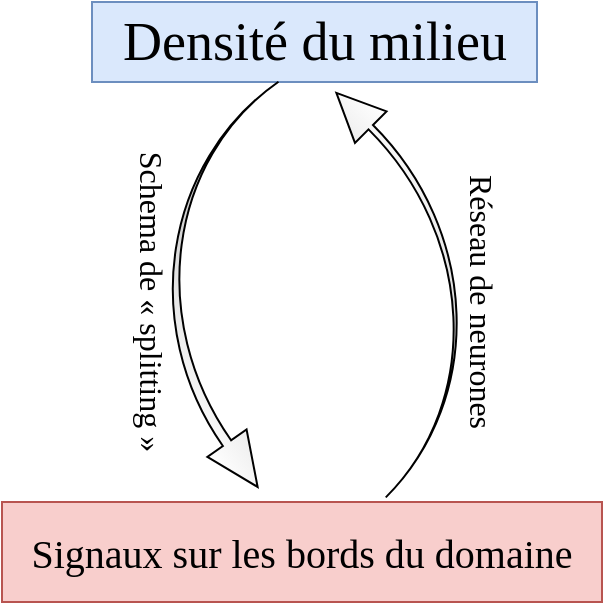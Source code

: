 <mxfile version="13.6.2" type="device" pages="2"><diagram id="PKwAXoRtWrEj2HzLsKO-" name="Page-1"><mxGraphModel dx="1072" dy="952" grid="1" gridSize="10" guides="1" tooltips="1" connect="1" arrows="1" fold="1" page="1" pageScale="1" pageWidth="1169" pageHeight="827" math="0" shadow="0"><root><mxCell id="0"/><mxCell id="1" parent="0"/><mxCell id="vzCshViDWuyPSij0Qn6D-1" value="&lt;font face=&quot;Iwona&quot; style=&quot;font-size: 27px&quot;&gt;Densité du milieu&lt;/font&gt;" style="text;html=1;strokeColor=#6c8ebf;fillColor=#dae8fc;align=center;verticalAlign=middle;whiteSpace=wrap;rounded=0;" parent="1" vertex="1"><mxGeometry x="450" y="190" width="222.5" height="40" as="geometry"/></mxCell><mxCell id="vzCshViDWuyPSij0Qn6D-4" value="&lt;font face=&quot;Iwona&quot; style=&quot;font-size: 20px&quot;&gt;Signaux sur les bords du domaine&lt;/font&gt;" style="text;html=1;strokeColor=#b85450;fillColor=#f8cecc;align=center;verticalAlign=middle;whiteSpace=wrap;rounded=0;" parent="1" vertex="1"><mxGeometry x="405" y="440" width="300" height="50" as="geometry"/></mxCell><mxCell id="vzCshViDWuyPSij0Qn6D-5" value="&lt;font style=&quot;font-size: 16px&quot; face=&quot;Iwona&quot;&gt;Schema de « splitting »&lt;/font&gt;" style="text;html=1;strokeColor=none;fillColor=none;align=center;verticalAlign=middle;whiteSpace=wrap;rounded=0;rotation=90;" parent="1" vertex="1"><mxGeometry x="390" y="330" width="180" height="20" as="geometry"/></mxCell><mxCell id="SD13PBIK1uab6roTSrXH-5" value="" style="html=1;shadow=0;dashed=0;align=center;verticalAlign=middle;shape=mxgraph.arrows2.jumpInArrow;dy=2.5;dx=26.73;arrowHead=23.93;rotation=55;direction=east;flipV=1;flipH=0;gradientColor=#999999;" parent="1" vertex="1"><mxGeometry x="453.13" y="266.23" width="160" height="136.73" as="geometry"/></mxCell><mxCell id="SD13PBIK1uab6roTSrXH-6" value="" style="html=1;shadow=0;dashed=0;align=center;verticalAlign=middle;shape=mxgraph.arrows2.jumpInArrow;dy=1.57;dx=24.3;arrowHead=22.32;rotation=45;direction=west;flipV=1;flipH=0;gradientColor=#FFFFFF;fillColor=#999999;gradientDirection=north;" parent="1" vertex="1"><mxGeometry x="508.24" y="264.24" width="160.5" height="136.73" as="geometry"/></mxCell><mxCell id="SD13PBIK1uab6roTSrXH-7" value="&lt;font style=&quot;font-size: 16px&quot; face=&quot;Iwona&quot;&gt;Réseau de neurones&lt;/font&gt;" style="text;html=1;strokeColor=none;fillColor=none;align=center;verticalAlign=middle;whiteSpace=wrap;rounded=0;rotation=90;" parent="1" vertex="1"><mxGeometry x="570" y="330" width="150" height="20" as="geometry"/></mxCell></root></mxGraphModel></diagram><diagram id="z-kqgpon8-Tmm6Z79Baf" name="Page-2"><mxGraphModel dx="1072" dy="952" grid="1" gridSize="10" guides="1" tooltips="1" connect="1" arrows="1" fold="1" page="1" pageScale="1" pageWidth="1169" pageHeight="827" math="0" shadow="0"><root><mxCell id="QjM0fO9tsqXelPBQFV6p-0"/><mxCell id="QjM0fO9tsqXelPBQFV6p-1" parent="QjM0fO9tsqXelPBQFV6p-0"/><mxCell id="QjM0fO9tsqXelPBQFV6p-2" value="" style="shape=flexArrow;endArrow=classic;html=1;" edge="1" parent="QjM0fO9tsqXelPBQFV6p-1"><mxGeometry width="50" height="50" relative="1" as="geometry"><mxPoint x="554.5" y="430" as="sourcePoint"/><mxPoint x="555" y="570" as="targetPoint"/></mxGeometry></mxCell><mxCell id="QjM0fO9tsqXelPBQFV6p-3" value="&lt;font face=&quot;Iwona&quot; style=&quot;font-size: 27px&quot;&gt;Densité&lt;/font&gt;" style="text;html=1;strokeColor=#6c8ebf;fillColor=#dae8fc;align=center;verticalAlign=middle;whiteSpace=wrap;rounded=0;" vertex="1" parent="QjM0fO9tsqXelPBQFV6p-1"><mxGeometry x="500" y="570" width="110" height="40" as="geometry"/></mxCell><mxCell id="QjM0fO9tsqXelPBQFV6p-4" value="&lt;font face=&quot;Iwona&quot; style=&quot;font-size: 20px&quot;&gt;Signaux sur les bords du domaine&lt;/font&gt;" style="text;html=1;strokeColor=#b85450;fillColor=#f8cecc;align=center;verticalAlign=middle;whiteSpace=wrap;rounded=0;" vertex="1" parent="QjM0fO9tsqXelPBQFV6p-1"><mxGeometry x="405" y="380" width="300" height="50" as="geometry"/></mxCell><mxCell id="QjM0fO9tsqXelPBQFV6p-5" value="&lt;font face=&quot;Iwona&quot;&gt;&lt;span style=&quot;font-size: 16px&quot;&gt;Réseau&lt;/span&gt;&lt;/font&gt;" style="text;html=1;strokeColor=none;fillColor=none;align=center;verticalAlign=middle;whiteSpace=wrap;rounded=0;direction=west;rotation=90;" vertex="1" parent="QjM0fO9tsqXelPBQFV6p-1"><mxGeometry x="500" y="490" width="150" height="20" as="geometry"/></mxCell><mxCell id="QgwWkgz8-7nywk_L4d0M-0" value="&lt;font face=&quot;Iwona&quot;&gt;&lt;span style=&quot;font-size: 16px&quot;&gt;de neurones&lt;/span&gt;&lt;/font&gt;" style="text;html=1;strokeColor=none;fillColor=none;align=center;verticalAlign=middle;whiteSpace=wrap;rounded=0;direction=west;rotation=90;" vertex="1" parent="QjM0fO9tsqXelPBQFV6p-1"><mxGeometry x="470" y="490" width="150" height="20" as="geometry"/></mxCell></root></mxGraphModel></diagram></mxfile>